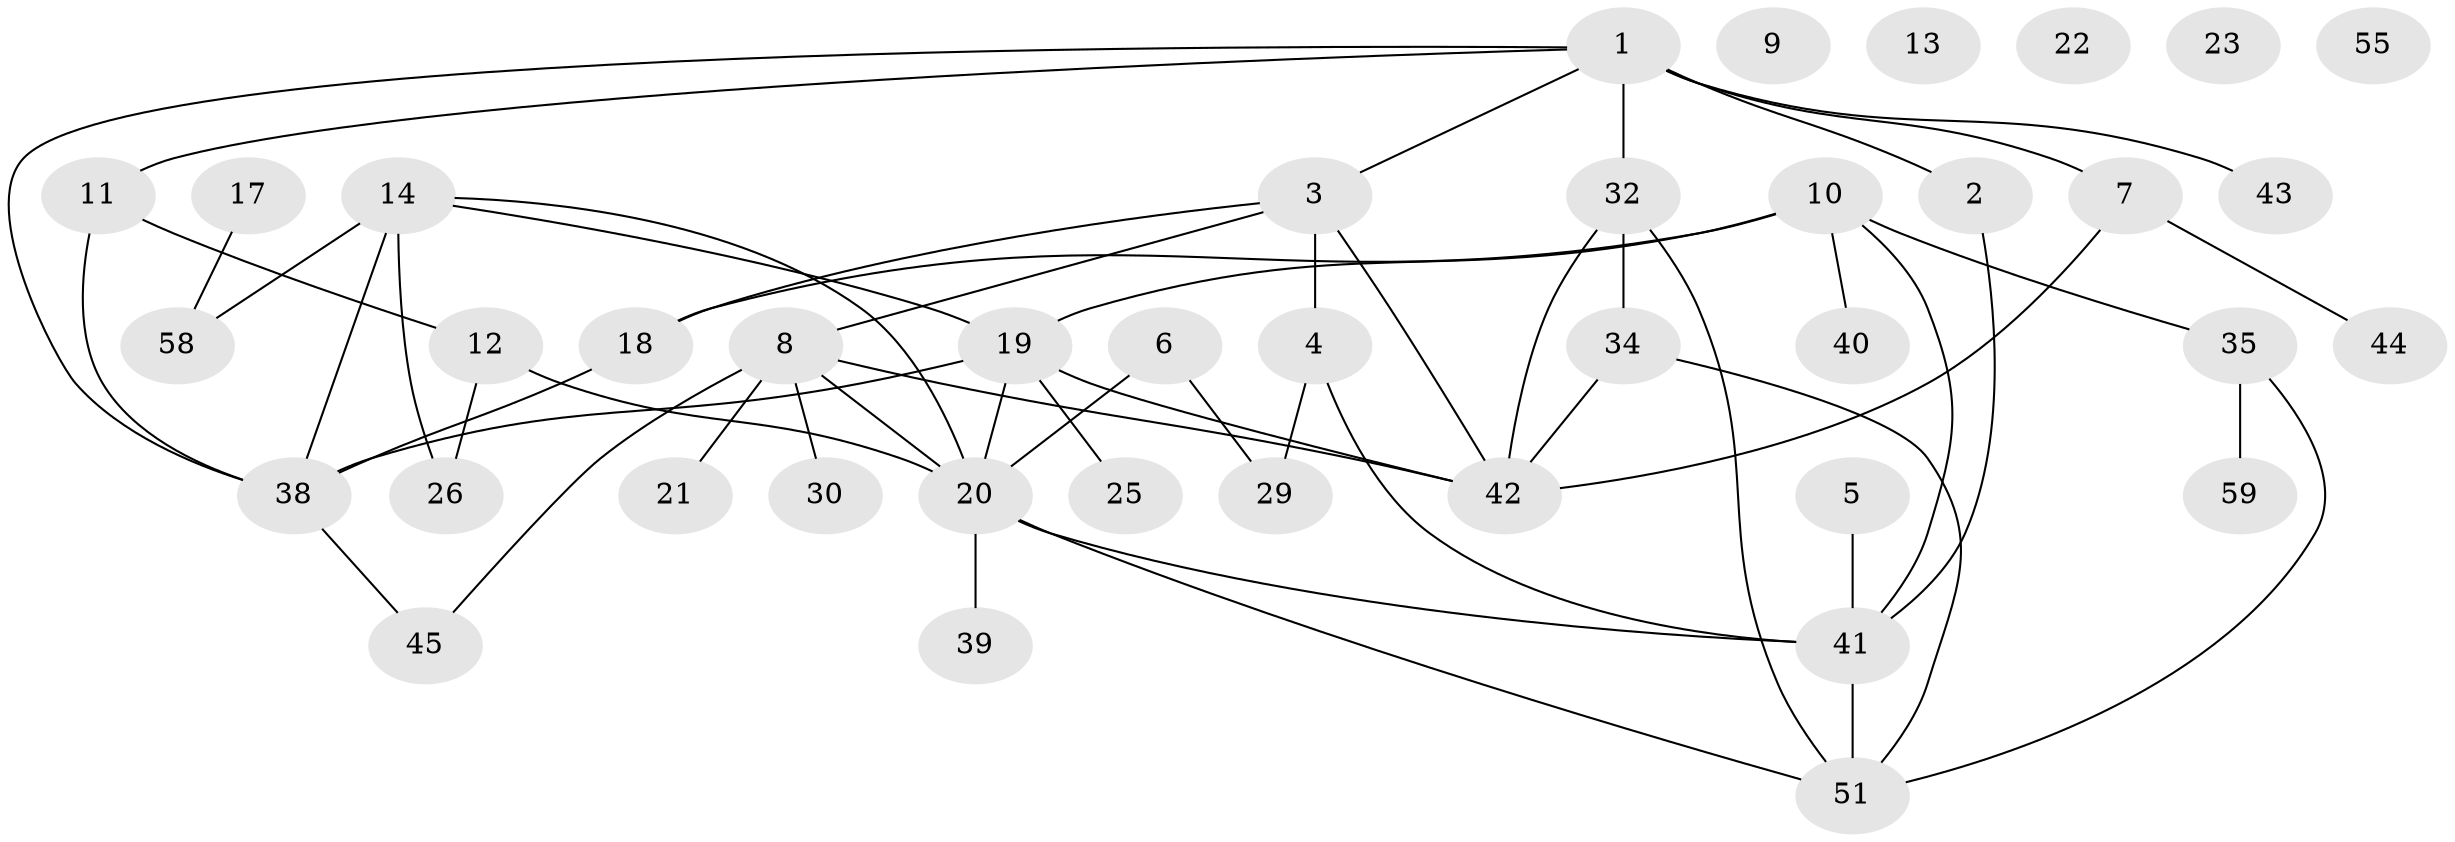 // original degree distribution, {5: 0.09836065573770492, 2: 0.26229508196721313, 3: 0.18032786885245902, 1: 0.21311475409836064, 0: 0.08196721311475409, 4: 0.13114754098360656, 8: 0.01639344262295082, 6: 0.01639344262295082}
// Generated by graph-tools (version 1.1) at 2025/41/03/06/25 10:41:23]
// undirected, 40 vertices, 56 edges
graph export_dot {
graph [start="1"]
  node [color=gray90,style=filled];
  1 [super="+36"];
  2;
  3 [super="+48"];
  4 [super="+56"];
  5;
  6 [super="+16"];
  7 [super="+60"];
  8 [super="+31"];
  9;
  10 [super="+52"];
  11 [super="+15"];
  12;
  13;
  14 [super="+28"];
  17;
  18 [super="+24"];
  19 [super="+61"];
  20 [super="+27"];
  21;
  22;
  23;
  25;
  26 [super="+57"];
  29 [super="+47"];
  30;
  32 [super="+33"];
  34 [super="+53"];
  35 [super="+37"];
  38 [super="+50"];
  39;
  40 [super="+49"];
  41 [super="+54"];
  42 [super="+46"];
  43;
  44;
  45;
  51;
  55;
  58;
  59;
  1 -- 2;
  1 -- 3;
  1 -- 43;
  1 -- 32;
  1 -- 11;
  1 -- 38;
  1 -- 7;
  2 -- 41;
  3 -- 18;
  3 -- 8;
  3 -- 4;
  3 -- 42;
  4 -- 41;
  4 -- 29;
  5 -- 41;
  6 -- 20;
  6 -- 29;
  7 -- 42;
  7 -- 44;
  8 -- 30;
  8 -- 21;
  8 -- 45;
  8 -- 20;
  8 -- 42;
  10 -- 35;
  10 -- 41;
  10 -- 18;
  10 -- 19;
  10 -- 40;
  11 -- 12;
  11 -- 38;
  12 -- 20;
  12 -- 26;
  14 -- 58;
  14 -- 19;
  14 -- 20;
  14 -- 38;
  14 -- 26;
  17 -- 58;
  18 -- 38;
  19 -- 25;
  19 -- 42;
  19 -- 20;
  19 -- 38;
  20 -- 39;
  20 -- 41;
  20 -- 51;
  32 -- 51;
  32 -- 34;
  32 -- 42;
  34 -- 51;
  34 -- 42;
  35 -- 59;
  35 -- 51;
  38 -- 45;
  41 -- 51;
}
